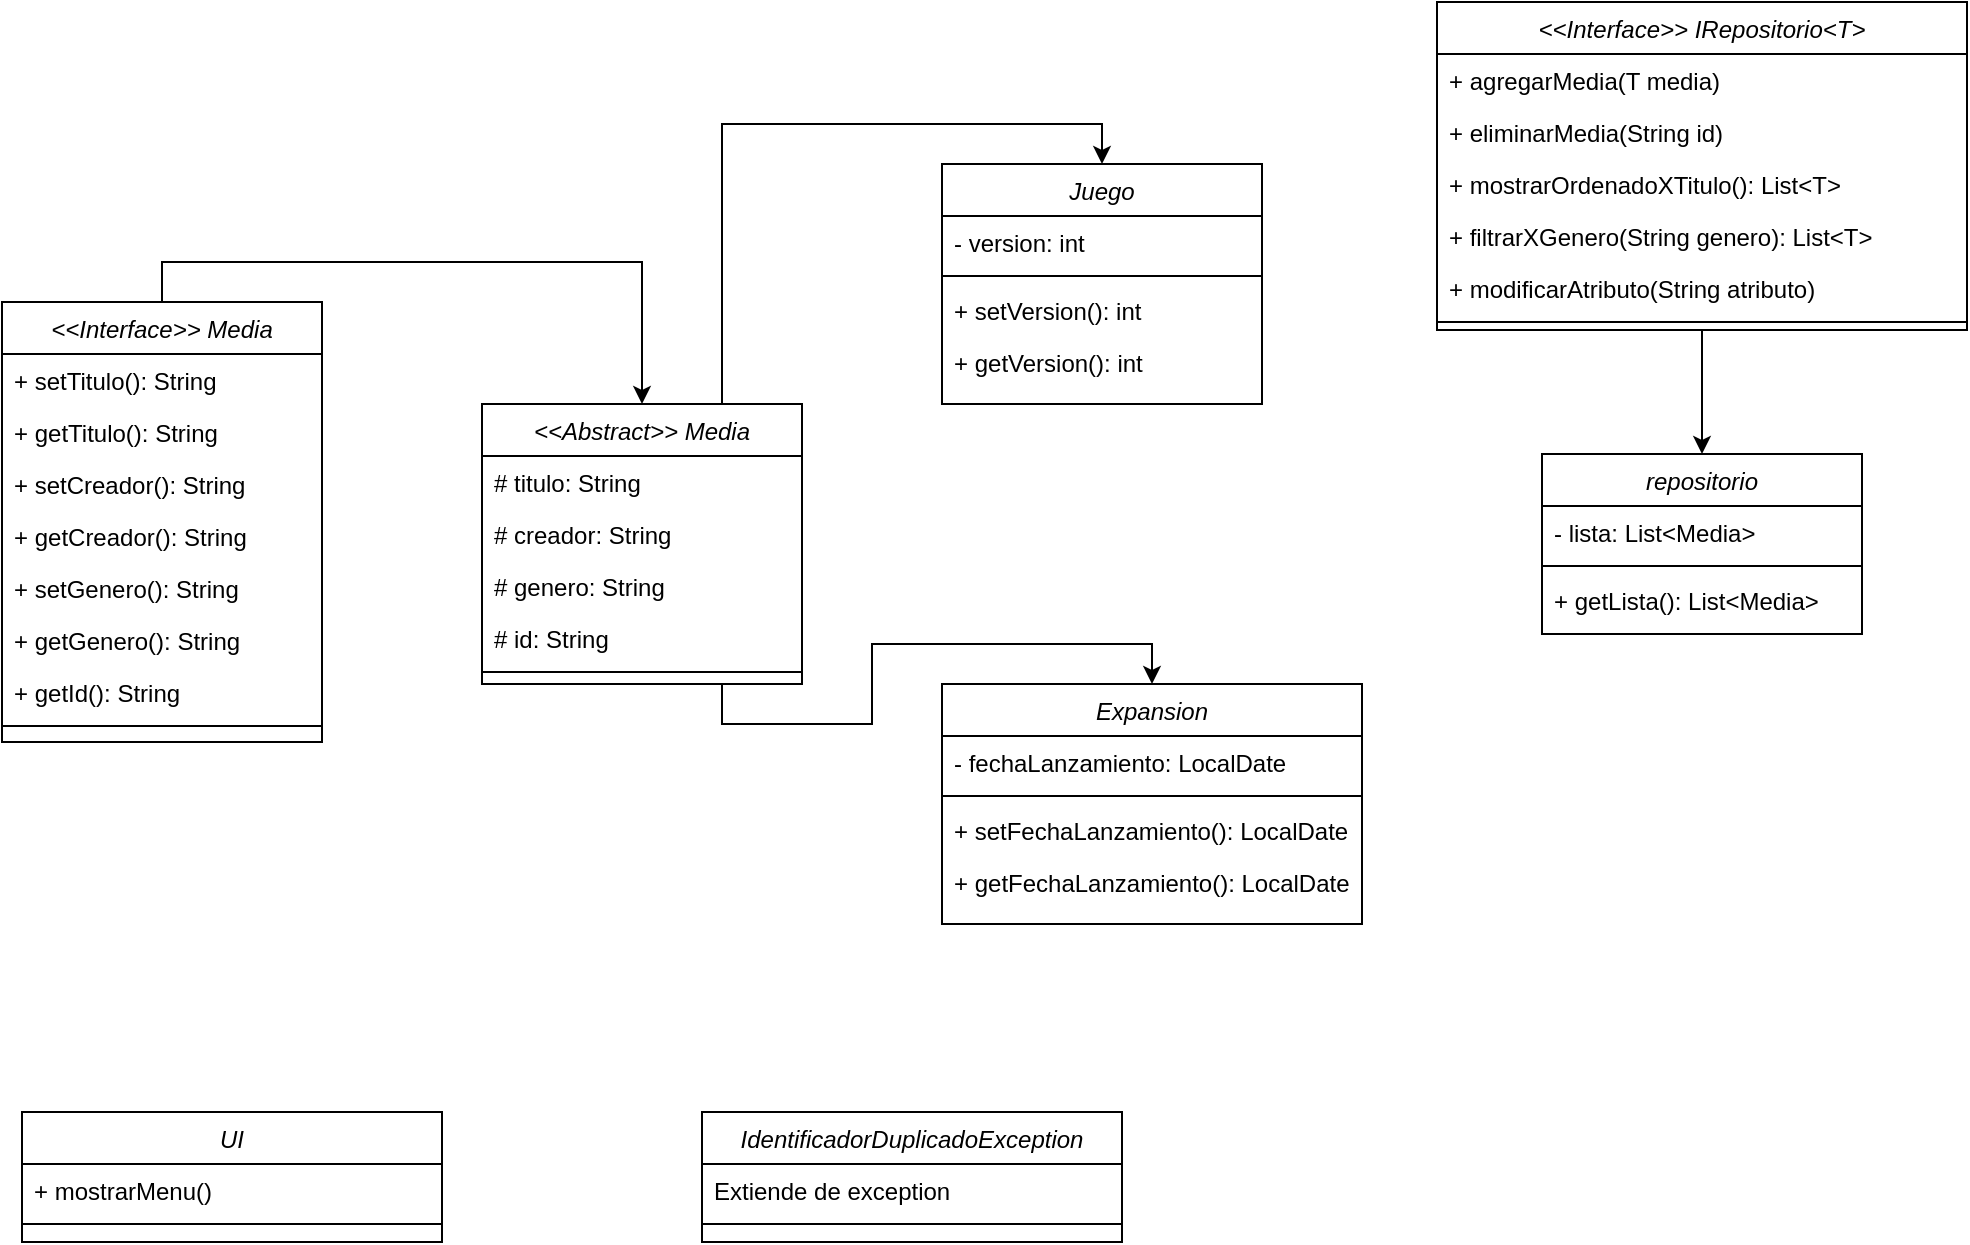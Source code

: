 <mxfile version="26.1.0">
  <diagram id="C5RBs43oDa-KdzZeNtuy" name="Page-1">
    <mxGraphModel dx="2086" dy="1639" grid="1" gridSize="10" guides="1" tooltips="1" connect="1" arrows="1" fold="1" page="1" pageScale="1" pageWidth="827" pageHeight="1169" math="0" shadow="0">
      <root>
        <mxCell id="WIyWlLk6GJQsqaUBKTNV-0" />
        <mxCell id="WIyWlLk6GJQsqaUBKTNV-1" parent="WIyWlLk6GJQsqaUBKTNV-0" />
        <mxCell id="zkfFHV4jXpPFQw0GAbJ--0" value="Juego" style="swimlane;fontStyle=2;align=center;verticalAlign=top;childLayout=stackLayout;horizontal=1;startSize=26;horizontalStack=0;resizeParent=1;resizeLast=0;collapsible=1;marginBottom=0;rounded=0;shadow=0;strokeWidth=1;" parent="WIyWlLk6GJQsqaUBKTNV-1" vertex="1">
          <mxGeometry x="240" y="51" width="160" height="120" as="geometry">
            <mxRectangle x="230" y="140" width="160" height="26" as="alternateBounds" />
          </mxGeometry>
        </mxCell>
        <mxCell id="YeFPYal-8WCNbsKOs1I5-22" value="- version: int" style="text;align=left;verticalAlign=top;spacingLeft=4;spacingRight=4;overflow=hidden;rotatable=0;points=[[0,0.5],[1,0.5]];portConstraint=eastwest;" vertex="1" parent="zkfFHV4jXpPFQw0GAbJ--0">
          <mxGeometry y="26" width="160" height="26" as="geometry" />
        </mxCell>
        <mxCell id="zkfFHV4jXpPFQw0GAbJ--4" value="" style="line;html=1;strokeWidth=1;align=left;verticalAlign=middle;spacingTop=-1;spacingLeft=3;spacingRight=3;rotatable=0;labelPosition=right;points=[];portConstraint=eastwest;" parent="zkfFHV4jXpPFQw0GAbJ--0" vertex="1">
          <mxGeometry y="52" width="160" height="8" as="geometry" />
        </mxCell>
        <mxCell id="YeFPYal-8WCNbsKOs1I5-3" value="+ setVersion(): int" style="text;align=left;verticalAlign=top;spacingLeft=4;spacingRight=4;overflow=hidden;rotatable=0;points=[[0,0.5],[1,0.5]];portConstraint=eastwest;" vertex="1" parent="zkfFHV4jXpPFQw0GAbJ--0">
          <mxGeometry y="60" width="160" height="26" as="geometry" />
        </mxCell>
        <mxCell id="YeFPYal-8WCNbsKOs1I5-23" value="+ getVersion(): int" style="text;align=left;verticalAlign=top;spacingLeft=4;spacingRight=4;overflow=hidden;rotatable=0;points=[[0,0.5],[1,0.5]];portConstraint=eastwest;" vertex="1" parent="zkfFHV4jXpPFQw0GAbJ--0">
          <mxGeometry y="86" width="160" height="26" as="geometry" />
        </mxCell>
        <mxCell id="YeFPYal-8WCNbsKOs1I5-78" style="edgeStyle=orthogonalEdgeStyle;rounded=0;orthogonalLoop=1;jettySize=auto;html=1;exitX=0.5;exitY=0;exitDx=0;exitDy=0;entryX=0.5;entryY=0;entryDx=0;entryDy=0;" edge="1" parent="WIyWlLk6GJQsqaUBKTNV-1" source="YeFPYal-8WCNbsKOs1I5-7" target="YeFPYal-8WCNbsKOs1I5-43">
          <mxGeometry relative="1" as="geometry" />
        </mxCell>
        <mxCell id="YeFPYal-8WCNbsKOs1I5-7" value="&lt;&lt;Interface&gt;&gt; Media" style="swimlane;fontStyle=2;align=center;verticalAlign=top;childLayout=stackLayout;horizontal=1;startSize=26;horizontalStack=0;resizeParent=1;resizeLast=0;collapsible=1;marginBottom=0;rounded=0;shadow=0;strokeWidth=1;" vertex="1" parent="WIyWlLk6GJQsqaUBKTNV-1">
          <mxGeometry x="-230" y="120" width="160" height="220" as="geometry">
            <mxRectangle x="230" y="140" width="160" height="26" as="alternateBounds" />
          </mxGeometry>
        </mxCell>
        <mxCell id="YeFPYal-8WCNbsKOs1I5-11" value="+ setTitulo(): String" style="text;align=left;verticalAlign=top;spacingLeft=4;spacingRight=4;overflow=hidden;rotatable=0;points=[[0,0.5],[1,0.5]];portConstraint=eastwest;" vertex="1" parent="YeFPYal-8WCNbsKOs1I5-7">
          <mxGeometry y="26" width="160" height="26" as="geometry" />
        </mxCell>
        <mxCell id="YeFPYal-8WCNbsKOs1I5-18" value="+ getTitulo(): String" style="text;align=left;verticalAlign=top;spacingLeft=4;spacingRight=4;overflow=hidden;rotatable=0;points=[[0,0.5],[1,0.5]];portConstraint=eastwest;" vertex="1" parent="YeFPYal-8WCNbsKOs1I5-7">
          <mxGeometry y="52" width="160" height="26" as="geometry" />
        </mxCell>
        <mxCell id="YeFPYal-8WCNbsKOs1I5-15" value="+ setCreador(): String" style="text;align=left;verticalAlign=top;spacingLeft=4;spacingRight=4;overflow=hidden;rotatable=0;points=[[0,0.5],[1,0.5]];portConstraint=eastwest;" vertex="1" parent="YeFPYal-8WCNbsKOs1I5-7">
          <mxGeometry y="78" width="160" height="26" as="geometry" />
        </mxCell>
        <mxCell id="YeFPYal-8WCNbsKOs1I5-19" value="+ getCreador(): String" style="text;align=left;verticalAlign=top;spacingLeft=4;spacingRight=4;overflow=hidden;rotatable=0;points=[[0,0.5],[1,0.5]];portConstraint=eastwest;" vertex="1" parent="YeFPYal-8WCNbsKOs1I5-7">
          <mxGeometry y="104" width="160" height="26" as="geometry" />
        </mxCell>
        <mxCell id="YeFPYal-8WCNbsKOs1I5-16" value="+ setGenero(): String" style="text;align=left;verticalAlign=top;spacingLeft=4;spacingRight=4;overflow=hidden;rotatable=0;points=[[0,0.5],[1,0.5]];portConstraint=eastwest;" vertex="1" parent="YeFPYal-8WCNbsKOs1I5-7">
          <mxGeometry y="130" width="160" height="26" as="geometry" />
        </mxCell>
        <mxCell id="YeFPYal-8WCNbsKOs1I5-20" value="+ getGenero(): String" style="text;align=left;verticalAlign=top;spacingLeft=4;spacingRight=4;overflow=hidden;rotatable=0;points=[[0,0.5],[1,0.5]];portConstraint=eastwest;" vertex="1" parent="YeFPYal-8WCNbsKOs1I5-7">
          <mxGeometry y="156" width="160" height="26" as="geometry" />
        </mxCell>
        <mxCell id="YeFPYal-8WCNbsKOs1I5-21" value="+ getId(): String" style="text;align=left;verticalAlign=top;spacingLeft=4;spacingRight=4;overflow=hidden;rotatable=0;points=[[0,0.5],[1,0.5]];portConstraint=eastwest;" vertex="1" parent="YeFPYal-8WCNbsKOs1I5-7">
          <mxGeometry y="182" width="160" height="26" as="geometry" />
        </mxCell>
        <mxCell id="YeFPYal-8WCNbsKOs1I5-13" value="" style="line;html=1;strokeWidth=1;align=left;verticalAlign=middle;spacingTop=-1;spacingLeft=3;spacingRight=3;rotatable=0;labelPosition=right;points=[];portConstraint=eastwest;" vertex="1" parent="YeFPYal-8WCNbsKOs1I5-7">
          <mxGeometry y="208" width="160" height="8" as="geometry" />
        </mxCell>
        <mxCell id="YeFPYal-8WCNbsKOs1I5-33" value="Expansion" style="swimlane;fontStyle=2;align=center;verticalAlign=top;childLayout=stackLayout;horizontal=1;startSize=26;horizontalStack=0;resizeParent=1;resizeLast=0;collapsible=1;marginBottom=0;rounded=0;shadow=0;strokeWidth=1;" vertex="1" parent="WIyWlLk6GJQsqaUBKTNV-1">
          <mxGeometry x="240" y="311" width="210" height="120" as="geometry">
            <mxRectangle x="230" y="140" width="160" height="26" as="alternateBounds" />
          </mxGeometry>
        </mxCell>
        <mxCell id="YeFPYal-8WCNbsKOs1I5-38" value="- fechaLanzamiento: LocalDate" style="text;align=left;verticalAlign=top;spacingLeft=4;spacingRight=4;overflow=hidden;rotatable=0;points=[[0,0.5],[1,0.5]];portConstraint=eastwest;" vertex="1" parent="YeFPYal-8WCNbsKOs1I5-33">
          <mxGeometry y="26" width="210" height="26" as="geometry" />
        </mxCell>
        <mxCell id="YeFPYal-8WCNbsKOs1I5-39" value="" style="line;html=1;strokeWidth=1;align=left;verticalAlign=middle;spacingTop=-1;spacingLeft=3;spacingRight=3;rotatable=0;labelPosition=right;points=[];portConstraint=eastwest;" vertex="1" parent="YeFPYal-8WCNbsKOs1I5-33">
          <mxGeometry y="52" width="210" height="8" as="geometry" />
        </mxCell>
        <mxCell id="YeFPYal-8WCNbsKOs1I5-40" value="+ setFechaLanzamiento(): LocalDate" style="text;align=left;verticalAlign=top;spacingLeft=4;spacingRight=4;overflow=hidden;rotatable=0;points=[[0,0.5],[1,0.5]];portConstraint=eastwest;" vertex="1" parent="YeFPYal-8WCNbsKOs1I5-33">
          <mxGeometry y="60" width="210" height="26" as="geometry" />
        </mxCell>
        <mxCell id="YeFPYal-8WCNbsKOs1I5-42" value="+ getFechaLanzamiento(): LocalDate" style="text;align=left;verticalAlign=top;spacingLeft=4;spacingRight=4;overflow=hidden;rotatable=0;points=[[0,0.5],[1,0.5]];portConstraint=eastwest;" vertex="1" parent="YeFPYal-8WCNbsKOs1I5-33">
          <mxGeometry y="86" width="210" height="26" as="geometry" />
        </mxCell>
        <mxCell id="YeFPYal-8WCNbsKOs1I5-79" style="edgeStyle=orthogonalEdgeStyle;rounded=0;orthogonalLoop=1;jettySize=auto;html=1;exitX=0.75;exitY=0;exitDx=0;exitDy=0;entryX=0.5;entryY=0;entryDx=0;entryDy=0;" edge="1" parent="WIyWlLk6GJQsqaUBKTNV-1" source="YeFPYal-8WCNbsKOs1I5-43" target="zkfFHV4jXpPFQw0GAbJ--0">
          <mxGeometry relative="1" as="geometry" />
        </mxCell>
        <mxCell id="YeFPYal-8WCNbsKOs1I5-80" style="edgeStyle=orthogonalEdgeStyle;rounded=0;orthogonalLoop=1;jettySize=auto;html=1;exitX=0.75;exitY=1;exitDx=0;exitDy=0;entryX=0.5;entryY=0;entryDx=0;entryDy=0;" edge="1" parent="WIyWlLk6GJQsqaUBKTNV-1" source="YeFPYal-8WCNbsKOs1I5-43" target="YeFPYal-8WCNbsKOs1I5-33">
          <mxGeometry relative="1" as="geometry" />
        </mxCell>
        <mxCell id="YeFPYal-8WCNbsKOs1I5-43" value="&lt;&lt;Abstract&gt;&gt; Media" style="swimlane;fontStyle=2;align=center;verticalAlign=top;childLayout=stackLayout;horizontal=1;startSize=26;horizontalStack=0;resizeParent=1;resizeLast=0;collapsible=1;marginBottom=0;rounded=0;shadow=0;strokeWidth=1;" vertex="1" parent="WIyWlLk6GJQsqaUBKTNV-1">
          <mxGeometry x="10" y="171" width="160" height="140" as="geometry">
            <mxRectangle x="230" y="140" width="160" height="26" as="alternateBounds" />
          </mxGeometry>
        </mxCell>
        <mxCell id="YeFPYal-8WCNbsKOs1I5-44" value="# titulo: String" style="text;align=left;verticalAlign=top;spacingLeft=4;spacingRight=4;overflow=hidden;rotatable=0;points=[[0,0.5],[1,0.5]];portConstraint=eastwest;" vertex="1" parent="YeFPYal-8WCNbsKOs1I5-43">
          <mxGeometry y="26" width="160" height="26" as="geometry" />
        </mxCell>
        <mxCell id="YeFPYal-8WCNbsKOs1I5-45" value="# creador: String" style="text;align=left;verticalAlign=top;spacingLeft=4;spacingRight=4;overflow=hidden;rotatable=0;points=[[0,0.5],[1,0.5]];portConstraint=eastwest;" vertex="1" parent="YeFPYal-8WCNbsKOs1I5-43">
          <mxGeometry y="52" width="160" height="26" as="geometry" />
        </mxCell>
        <mxCell id="YeFPYal-8WCNbsKOs1I5-46" value="# genero: String" style="text;align=left;verticalAlign=top;spacingLeft=4;spacingRight=4;overflow=hidden;rotatable=0;points=[[0,0.5],[1,0.5]];portConstraint=eastwest;" vertex="1" parent="YeFPYal-8WCNbsKOs1I5-43">
          <mxGeometry y="78" width="160" height="26" as="geometry" />
        </mxCell>
        <mxCell id="YeFPYal-8WCNbsKOs1I5-47" value="# id: String" style="text;align=left;verticalAlign=top;spacingLeft=4;spacingRight=4;overflow=hidden;rotatable=0;points=[[0,0.5],[1,0.5]];portConstraint=eastwest;" vertex="1" parent="YeFPYal-8WCNbsKOs1I5-43">
          <mxGeometry y="104" width="160" height="26" as="geometry" />
        </mxCell>
        <mxCell id="YeFPYal-8WCNbsKOs1I5-49" value="" style="line;html=1;strokeWidth=1;align=left;verticalAlign=middle;spacingTop=-1;spacingLeft=3;spacingRight=3;rotatable=0;labelPosition=right;points=[];portConstraint=eastwest;" vertex="1" parent="YeFPYal-8WCNbsKOs1I5-43">
          <mxGeometry y="130" width="160" height="8" as="geometry" />
        </mxCell>
        <mxCell id="YeFPYal-8WCNbsKOs1I5-52" value="repositorio" style="swimlane;fontStyle=2;align=center;verticalAlign=top;childLayout=stackLayout;horizontal=1;startSize=26;horizontalStack=0;resizeParent=1;resizeLast=0;collapsible=1;marginBottom=0;rounded=0;shadow=0;strokeWidth=1;" vertex="1" parent="WIyWlLk6GJQsqaUBKTNV-1">
          <mxGeometry x="540" y="196" width="160" height="90" as="geometry">
            <mxRectangle x="230" y="140" width="160" height="26" as="alternateBounds" />
          </mxGeometry>
        </mxCell>
        <mxCell id="YeFPYal-8WCNbsKOs1I5-53" value="- lista: List&lt;Media&gt;" style="text;align=left;verticalAlign=top;spacingLeft=4;spacingRight=4;overflow=hidden;rotatable=0;points=[[0,0.5],[1,0.5]];portConstraint=eastwest;" vertex="1" parent="YeFPYal-8WCNbsKOs1I5-52">
          <mxGeometry y="26" width="160" height="26" as="geometry" />
        </mxCell>
        <mxCell id="YeFPYal-8WCNbsKOs1I5-54" value="" style="line;html=1;strokeWidth=1;align=left;verticalAlign=middle;spacingTop=-1;spacingLeft=3;spacingRight=3;rotatable=0;labelPosition=right;points=[];portConstraint=eastwest;" vertex="1" parent="YeFPYal-8WCNbsKOs1I5-52">
          <mxGeometry y="52" width="160" height="8" as="geometry" />
        </mxCell>
        <mxCell id="YeFPYal-8WCNbsKOs1I5-56" value="+ getLista(): List&lt;Media&gt;" style="text;align=left;verticalAlign=top;spacingLeft=4;spacingRight=4;overflow=hidden;rotatable=0;points=[[0,0.5],[1,0.5]];portConstraint=eastwest;" vertex="1" parent="YeFPYal-8WCNbsKOs1I5-52">
          <mxGeometry y="60" width="160" height="26" as="geometry" />
        </mxCell>
        <mxCell id="YeFPYal-8WCNbsKOs1I5-76" style="edgeStyle=orthogonalEdgeStyle;rounded=0;orthogonalLoop=1;jettySize=auto;html=1;exitX=0.5;exitY=1;exitDx=0;exitDy=0;entryX=0.5;entryY=0;entryDx=0;entryDy=0;" edge="1" parent="WIyWlLk6GJQsqaUBKTNV-1" source="YeFPYal-8WCNbsKOs1I5-62" target="YeFPYal-8WCNbsKOs1I5-52">
          <mxGeometry relative="1" as="geometry" />
        </mxCell>
        <mxCell id="YeFPYal-8WCNbsKOs1I5-62" value="&lt;&lt;Interface&gt;&gt; IRepositorio&lt;T&gt;" style="swimlane;fontStyle=2;align=center;verticalAlign=top;childLayout=stackLayout;horizontal=1;startSize=26;horizontalStack=0;resizeParent=1;resizeLast=0;collapsible=1;marginBottom=0;rounded=0;shadow=0;strokeWidth=1;" vertex="1" parent="WIyWlLk6GJQsqaUBKTNV-1">
          <mxGeometry x="487.5" y="-30" width="265" height="164" as="geometry">
            <mxRectangle x="230" y="140" width="160" height="26" as="alternateBounds" />
          </mxGeometry>
        </mxCell>
        <mxCell id="YeFPYal-8WCNbsKOs1I5-63" value="+ agregarMedia(T media)" style="text;align=left;verticalAlign=top;spacingLeft=4;spacingRight=4;overflow=hidden;rotatable=0;points=[[0,0.5],[1,0.5]];portConstraint=eastwest;" vertex="1" parent="YeFPYal-8WCNbsKOs1I5-62">
          <mxGeometry y="26" width="265" height="26" as="geometry" />
        </mxCell>
        <mxCell id="YeFPYal-8WCNbsKOs1I5-66" value="+ eliminarMedia(String id)" style="text;align=left;verticalAlign=top;spacingLeft=4;spacingRight=4;overflow=hidden;rotatable=0;points=[[0,0.5],[1,0.5]];portConstraint=eastwest;" vertex="1" parent="YeFPYal-8WCNbsKOs1I5-62">
          <mxGeometry y="52" width="265" height="26" as="geometry" />
        </mxCell>
        <mxCell id="YeFPYal-8WCNbsKOs1I5-67" value="+ mostrarOrdenadoXTitulo(): List&lt;T&gt;" style="text;align=left;verticalAlign=top;spacingLeft=4;spacingRight=4;overflow=hidden;rotatable=0;points=[[0,0.5],[1,0.5]];portConstraint=eastwest;" vertex="1" parent="YeFPYal-8WCNbsKOs1I5-62">
          <mxGeometry y="78" width="265" height="26" as="geometry" />
        </mxCell>
        <mxCell id="YeFPYal-8WCNbsKOs1I5-69" value="+ filtrarXGenero(String genero): List&lt;T&gt;" style="text;align=left;verticalAlign=top;spacingLeft=4;spacingRight=4;overflow=hidden;rotatable=0;points=[[0,0.5],[1,0.5]];portConstraint=eastwest;" vertex="1" parent="YeFPYal-8WCNbsKOs1I5-62">
          <mxGeometry y="104" width="265" height="26" as="geometry" />
        </mxCell>
        <mxCell id="YeFPYal-8WCNbsKOs1I5-70" value="+ modificarAtributo(String atributo)" style="text;align=left;verticalAlign=top;spacingLeft=4;spacingRight=4;overflow=hidden;rotatable=0;points=[[0,0.5],[1,0.5]];portConstraint=eastwest;" vertex="1" parent="YeFPYal-8WCNbsKOs1I5-62">
          <mxGeometry y="130" width="265" height="26" as="geometry" />
        </mxCell>
        <mxCell id="YeFPYal-8WCNbsKOs1I5-64" value="" style="line;html=1;strokeWidth=1;align=left;verticalAlign=middle;spacingTop=-1;spacingLeft=3;spacingRight=3;rotatable=0;labelPosition=right;points=[];portConstraint=eastwest;" vertex="1" parent="YeFPYal-8WCNbsKOs1I5-62">
          <mxGeometry y="156" width="265" height="8" as="geometry" />
        </mxCell>
        <mxCell id="YeFPYal-8WCNbsKOs1I5-71" value="UI" style="swimlane;fontStyle=2;align=center;verticalAlign=top;childLayout=stackLayout;horizontal=1;startSize=26;horizontalStack=0;resizeParent=1;resizeLast=0;collapsible=1;marginBottom=0;rounded=0;shadow=0;strokeWidth=1;" vertex="1" parent="WIyWlLk6GJQsqaUBKTNV-1">
          <mxGeometry x="-220" y="525" width="210" height="65" as="geometry">
            <mxRectangle x="230" y="140" width="160" height="26" as="alternateBounds" />
          </mxGeometry>
        </mxCell>
        <mxCell id="YeFPYal-8WCNbsKOs1I5-72" value="+ mostrarMenu()" style="text;align=left;verticalAlign=top;spacingLeft=4;spacingRight=4;overflow=hidden;rotatable=0;points=[[0,0.5],[1,0.5]];portConstraint=eastwest;" vertex="1" parent="YeFPYal-8WCNbsKOs1I5-71">
          <mxGeometry y="26" width="210" height="26" as="geometry" />
        </mxCell>
        <mxCell id="YeFPYal-8WCNbsKOs1I5-73" value="" style="line;html=1;strokeWidth=1;align=left;verticalAlign=middle;spacingTop=-1;spacingLeft=3;spacingRight=3;rotatable=0;labelPosition=right;points=[];portConstraint=eastwest;" vertex="1" parent="YeFPYal-8WCNbsKOs1I5-71">
          <mxGeometry y="52" width="210" height="8" as="geometry" />
        </mxCell>
        <mxCell id="YeFPYal-8WCNbsKOs1I5-83" value="IdentificadorDuplicadoException" style="swimlane;fontStyle=2;align=center;verticalAlign=top;childLayout=stackLayout;horizontal=1;startSize=26;horizontalStack=0;resizeParent=1;resizeLast=0;collapsible=1;marginBottom=0;rounded=0;shadow=0;strokeWidth=1;" vertex="1" parent="WIyWlLk6GJQsqaUBKTNV-1">
          <mxGeometry x="120" y="525" width="210" height="65" as="geometry">
            <mxRectangle x="230" y="140" width="160" height="26" as="alternateBounds" />
          </mxGeometry>
        </mxCell>
        <mxCell id="YeFPYal-8WCNbsKOs1I5-84" value="Extiende de exception" style="text;align=left;verticalAlign=top;spacingLeft=4;spacingRight=4;overflow=hidden;rotatable=0;points=[[0,0.5],[1,0.5]];portConstraint=eastwest;" vertex="1" parent="YeFPYal-8WCNbsKOs1I5-83">
          <mxGeometry y="26" width="210" height="26" as="geometry" />
        </mxCell>
        <mxCell id="YeFPYal-8WCNbsKOs1I5-85" value="" style="line;html=1;strokeWidth=1;align=left;verticalAlign=middle;spacingTop=-1;spacingLeft=3;spacingRight=3;rotatable=0;labelPosition=right;points=[];portConstraint=eastwest;" vertex="1" parent="YeFPYal-8WCNbsKOs1I5-83">
          <mxGeometry y="52" width="210" height="8" as="geometry" />
        </mxCell>
      </root>
    </mxGraphModel>
  </diagram>
</mxfile>
